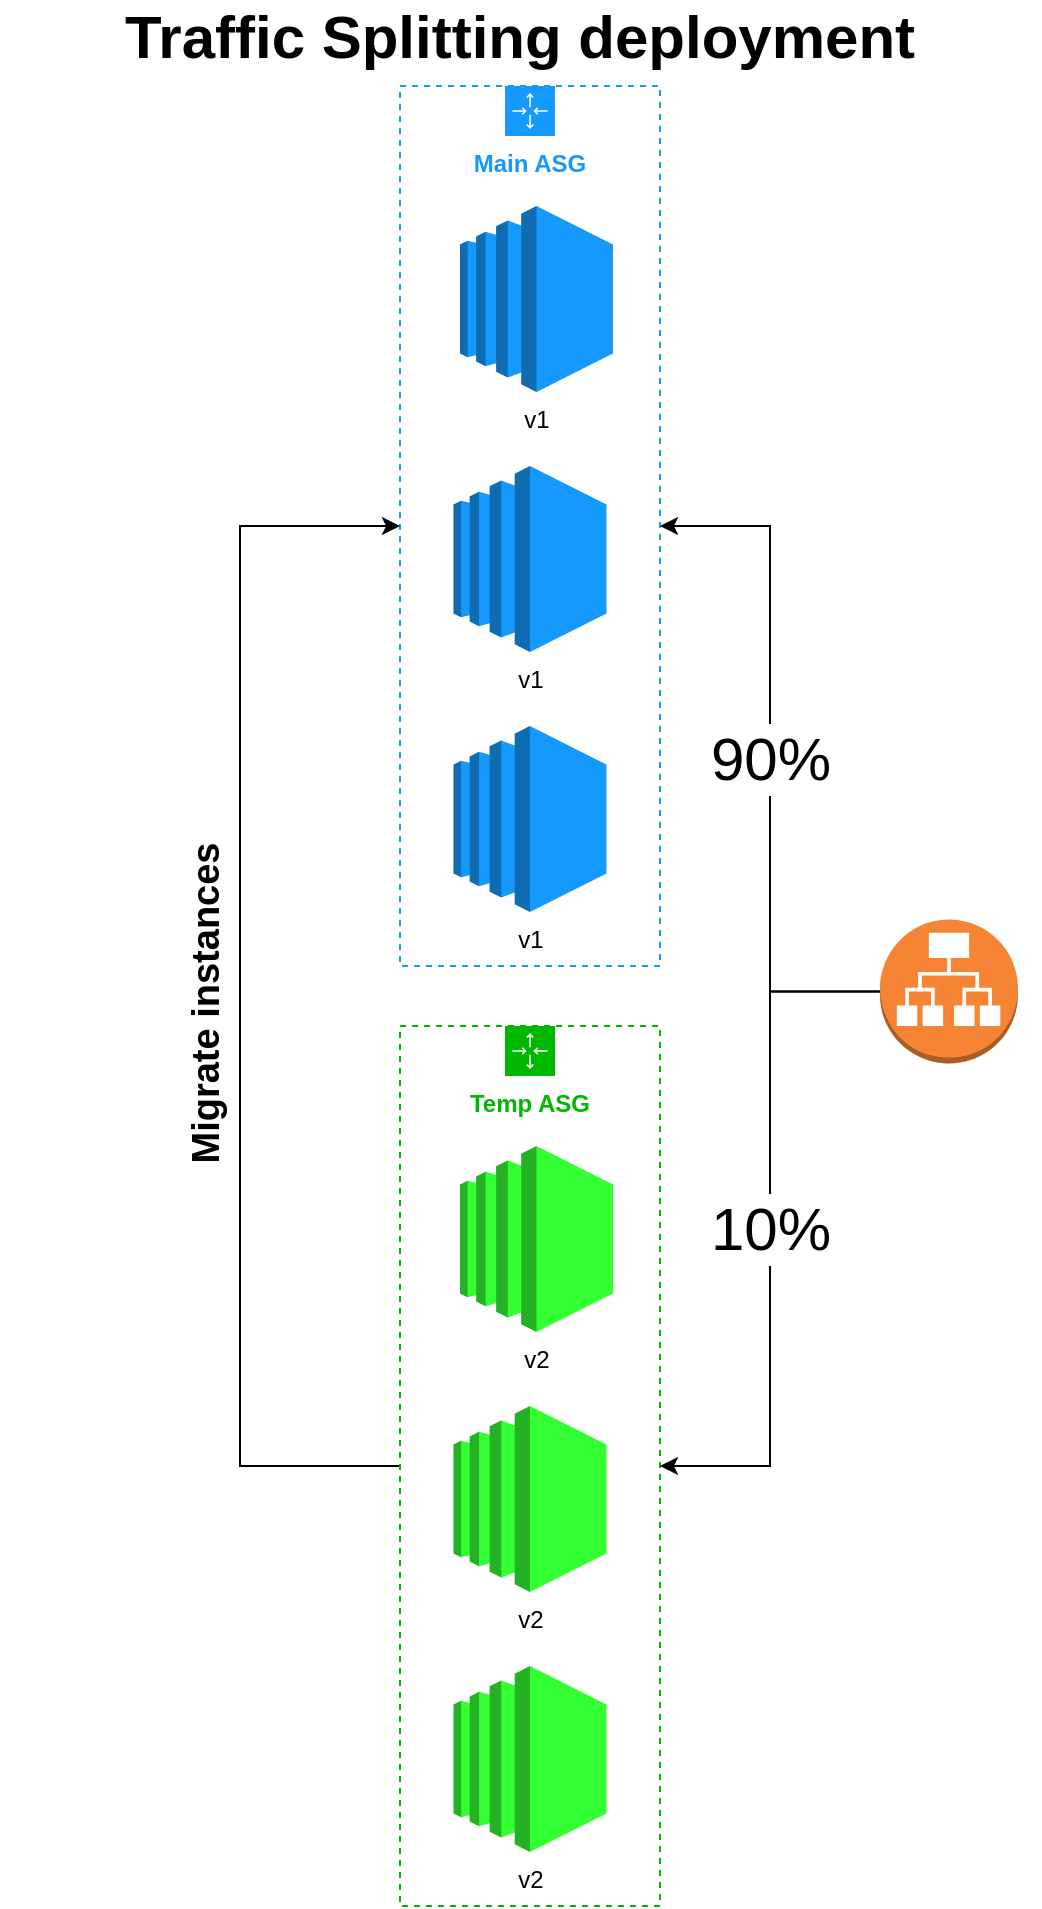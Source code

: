 <mxfile version="21.1.2" type="device">
  <diagram name="Page-1" id="aP_VuUjZQrEKD5SI21JO">
    <mxGraphModel dx="1098" dy="838" grid="1" gridSize="10" guides="1" tooltips="1" connect="1" arrows="1" fold="1" page="1" pageScale="1" pageWidth="850" pageHeight="1100" math="0" shadow="0">
      <root>
        <mxCell id="0" />
        <mxCell id="1" parent="0" />
        <mxCell id="SMOCp_e4keja0VyUR0qE-1" value="Main ASG" style="points=[[0,0],[0.25,0],[0.5,0],[0.75,0],[1,0],[1,0.25],[1,0.5],[1,0.75],[1,1],[0.75,1],[0.5,1],[0.25,1],[0,1],[0,0.75],[0,0.5],[0,0.25]];outlineConnect=0;gradientColor=none;html=1;whiteSpace=wrap;fontSize=12;fontStyle=1;container=1;pointerEvents=0;collapsible=0;recursiveResize=0;shape=mxgraph.aws4.groupCenter;grIcon=mxgraph.aws4.group_auto_scaling_group;grStroke=1;strokeColor=#1699fe;fillColor=none;verticalAlign=top;align=center;fontColor=#1699fe;dashed=1;spacingTop=25;" vertex="1" parent="1">
          <mxGeometry x="210" y="70" width="130" height="440" as="geometry" />
        </mxCell>
        <mxCell id="SMOCp_e4keja0VyUR0qE-2" value="v1" style="outlineConnect=0;dashed=0;verticalLabelPosition=bottom;verticalAlign=top;align=center;html=1;shape=mxgraph.aws3.ec2;fillColor=#1699fe;gradientColor=none;" vertex="1" parent="SMOCp_e4keja0VyUR0qE-1">
          <mxGeometry x="30" y="60" width="76.5" height="93" as="geometry" />
        </mxCell>
        <mxCell id="SMOCp_e4keja0VyUR0qE-3" value="v1" style="outlineConnect=0;dashed=0;verticalLabelPosition=bottom;verticalAlign=top;align=center;html=1;shape=mxgraph.aws3.ec2;fillColor=#1699fe;gradientColor=none;" vertex="1" parent="SMOCp_e4keja0VyUR0qE-1">
          <mxGeometry x="26.75" y="190" width="76.5" height="93" as="geometry" />
        </mxCell>
        <mxCell id="SMOCp_e4keja0VyUR0qE-4" value="v1" style="outlineConnect=0;dashed=0;verticalLabelPosition=bottom;verticalAlign=top;align=center;html=1;shape=mxgraph.aws3.ec2;fillColor=#1699fe;gradientColor=none;" vertex="1" parent="SMOCp_e4keja0VyUR0qE-1">
          <mxGeometry x="26.75" y="320" width="76.5" height="93" as="geometry" />
        </mxCell>
        <mxCell id="SMOCp_e4keja0VyUR0qE-16" style="edgeStyle=orthogonalEdgeStyle;rounded=0;orthogonalLoop=1;jettySize=auto;html=1;entryX=0;entryY=0.5;entryDx=0;entryDy=0;" edge="1" parent="1" source="SMOCp_e4keja0VyUR0qE-5" target="SMOCp_e4keja0VyUR0qE-1">
          <mxGeometry relative="1" as="geometry">
            <Array as="points">
              <mxPoint x="130" y="760" />
              <mxPoint x="130" y="290" />
            </Array>
          </mxGeometry>
        </mxCell>
        <mxCell id="SMOCp_e4keja0VyUR0qE-17" value="Migrate instances" style="edgeLabel;html=1;align=center;verticalAlign=middle;resizable=0;points=[];fontStyle=1;fontSize=19;rotation=-90;" vertex="1" connectable="0" parent="SMOCp_e4keja0VyUR0qE-16">
          <mxGeometry x="-0.06" y="-4" relative="1" as="geometry">
            <mxPoint x="-21" y="-15" as="offset" />
          </mxGeometry>
        </mxCell>
        <mxCell id="SMOCp_e4keja0VyUR0qE-5" value="Temp ASG" style="points=[[0,0],[0.25,0],[0.5,0],[0.75,0],[1,0],[1,0.25],[1,0.5],[1,0.75],[1,1],[0.75,1],[0.5,1],[0.25,1],[0,1],[0,0.75],[0,0.5],[0,0.25]];outlineConnect=0;gradientColor=none;html=1;whiteSpace=wrap;fontSize=12;fontStyle=1;container=1;pointerEvents=0;collapsible=0;recursiveResize=0;shape=mxgraph.aws4.groupCenter;grIcon=mxgraph.aws4.group_auto_scaling_group;grStroke=1;strokeColor=#00b800;fillColor=none;verticalAlign=top;align=center;fontColor=#00b800;dashed=1;spacingTop=25;" vertex="1" parent="1">
          <mxGeometry x="210" y="540" width="130" height="440" as="geometry" />
        </mxCell>
        <mxCell id="SMOCp_e4keja0VyUR0qE-6" value="v2" style="outlineConnect=0;dashed=0;verticalLabelPosition=bottom;verticalAlign=top;align=center;html=1;shape=mxgraph.aws3.ec2;fillColor=#33ff33;gradientColor=none;" vertex="1" parent="SMOCp_e4keja0VyUR0qE-5">
          <mxGeometry x="30" y="60" width="76.5" height="93" as="geometry" />
        </mxCell>
        <mxCell id="SMOCp_e4keja0VyUR0qE-7" value="v2" style="outlineConnect=0;dashed=0;verticalLabelPosition=bottom;verticalAlign=top;align=center;html=1;shape=mxgraph.aws3.ec2;fillColor=#33ff33;gradientColor=none;" vertex="1" parent="SMOCp_e4keja0VyUR0qE-5">
          <mxGeometry x="26.75" y="190" width="76.5" height="93" as="geometry" />
        </mxCell>
        <mxCell id="SMOCp_e4keja0VyUR0qE-8" value="v2" style="outlineConnect=0;dashed=0;verticalLabelPosition=bottom;verticalAlign=top;align=center;html=1;shape=mxgraph.aws3.ec2;fillColor=#33ff33;gradientColor=none;" vertex="1" parent="SMOCp_e4keja0VyUR0qE-5">
          <mxGeometry x="26.75" y="320" width="76.5" height="93" as="geometry" />
        </mxCell>
        <mxCell id="SMOCp_e4keja0VyUR0qE-9" value="90%" style="edgeStyle=orthogonalEdgeStyle;rounded=0;orthogonalLoop=1;jettySize=auto;html=1;fontSize=30;exitX=0;exitY=0.5;exitDx=0;exitDy=0;exitPerimeter=0;" edge="1" parent="1" source="SMOCp_e4keja0VyUR0qE-15" target="SMOCp_e4keja0VyUR0qE-1">
          <mxGeometry relative="1" as="geometry" />
        </mxCell>
        <mxCell id="SMOCp_e4keja0VyUR0qE-10" value="10%" style="edgeStyle=orthogonalEdgeStyle;rounded=0;orthogonalLoop=1;jettySize=auto;html=1;fontSize=30;exitX=0;exitY=0.5;exitDx=0;exitDy=0;exitPerimeter=0;" edge="1" parent="1" source="SMOCp_e4keja0VyUR0qE-15" target="SMOCp_e4keja0VyUR0qE-5">
          <mxGeometry relative="1" as="geometry" />
        </mxCell>
        <mxCell id="SMOCp_e4keja0VyUR0qE-14" value="Traffic Splitting deployment" style="text;html=1;strokeColor=none;fillColor=none;align=center;verticalAlign=middle;whiteSpace=wrap;rounded=0;fontSize=30;fontStyle=1" vertex="1" parent="1">
          <mxGeometry x="10" y="30" width="520" height="30" as="geometry" />
        </mxCell>
        <mxCell id="SMOCp_e4keja0VyUR0qE-15" value="" style="outlineConnect=0;dashed=0;verticalLabelPosition=bottom;verticalAlign=top;align=center;html=1;shape=mxgraph.aws3.application_load_balancer;fillColor=#F58534;gradientColor=none;" vertex="1" parent="1">
          <mxGeometry x="450" y="486.75" width="69" height="72" as="geometry" />
        </mxCell>
      </root>
    </mxGraphModel>
  </diagram>
</mxfile>
